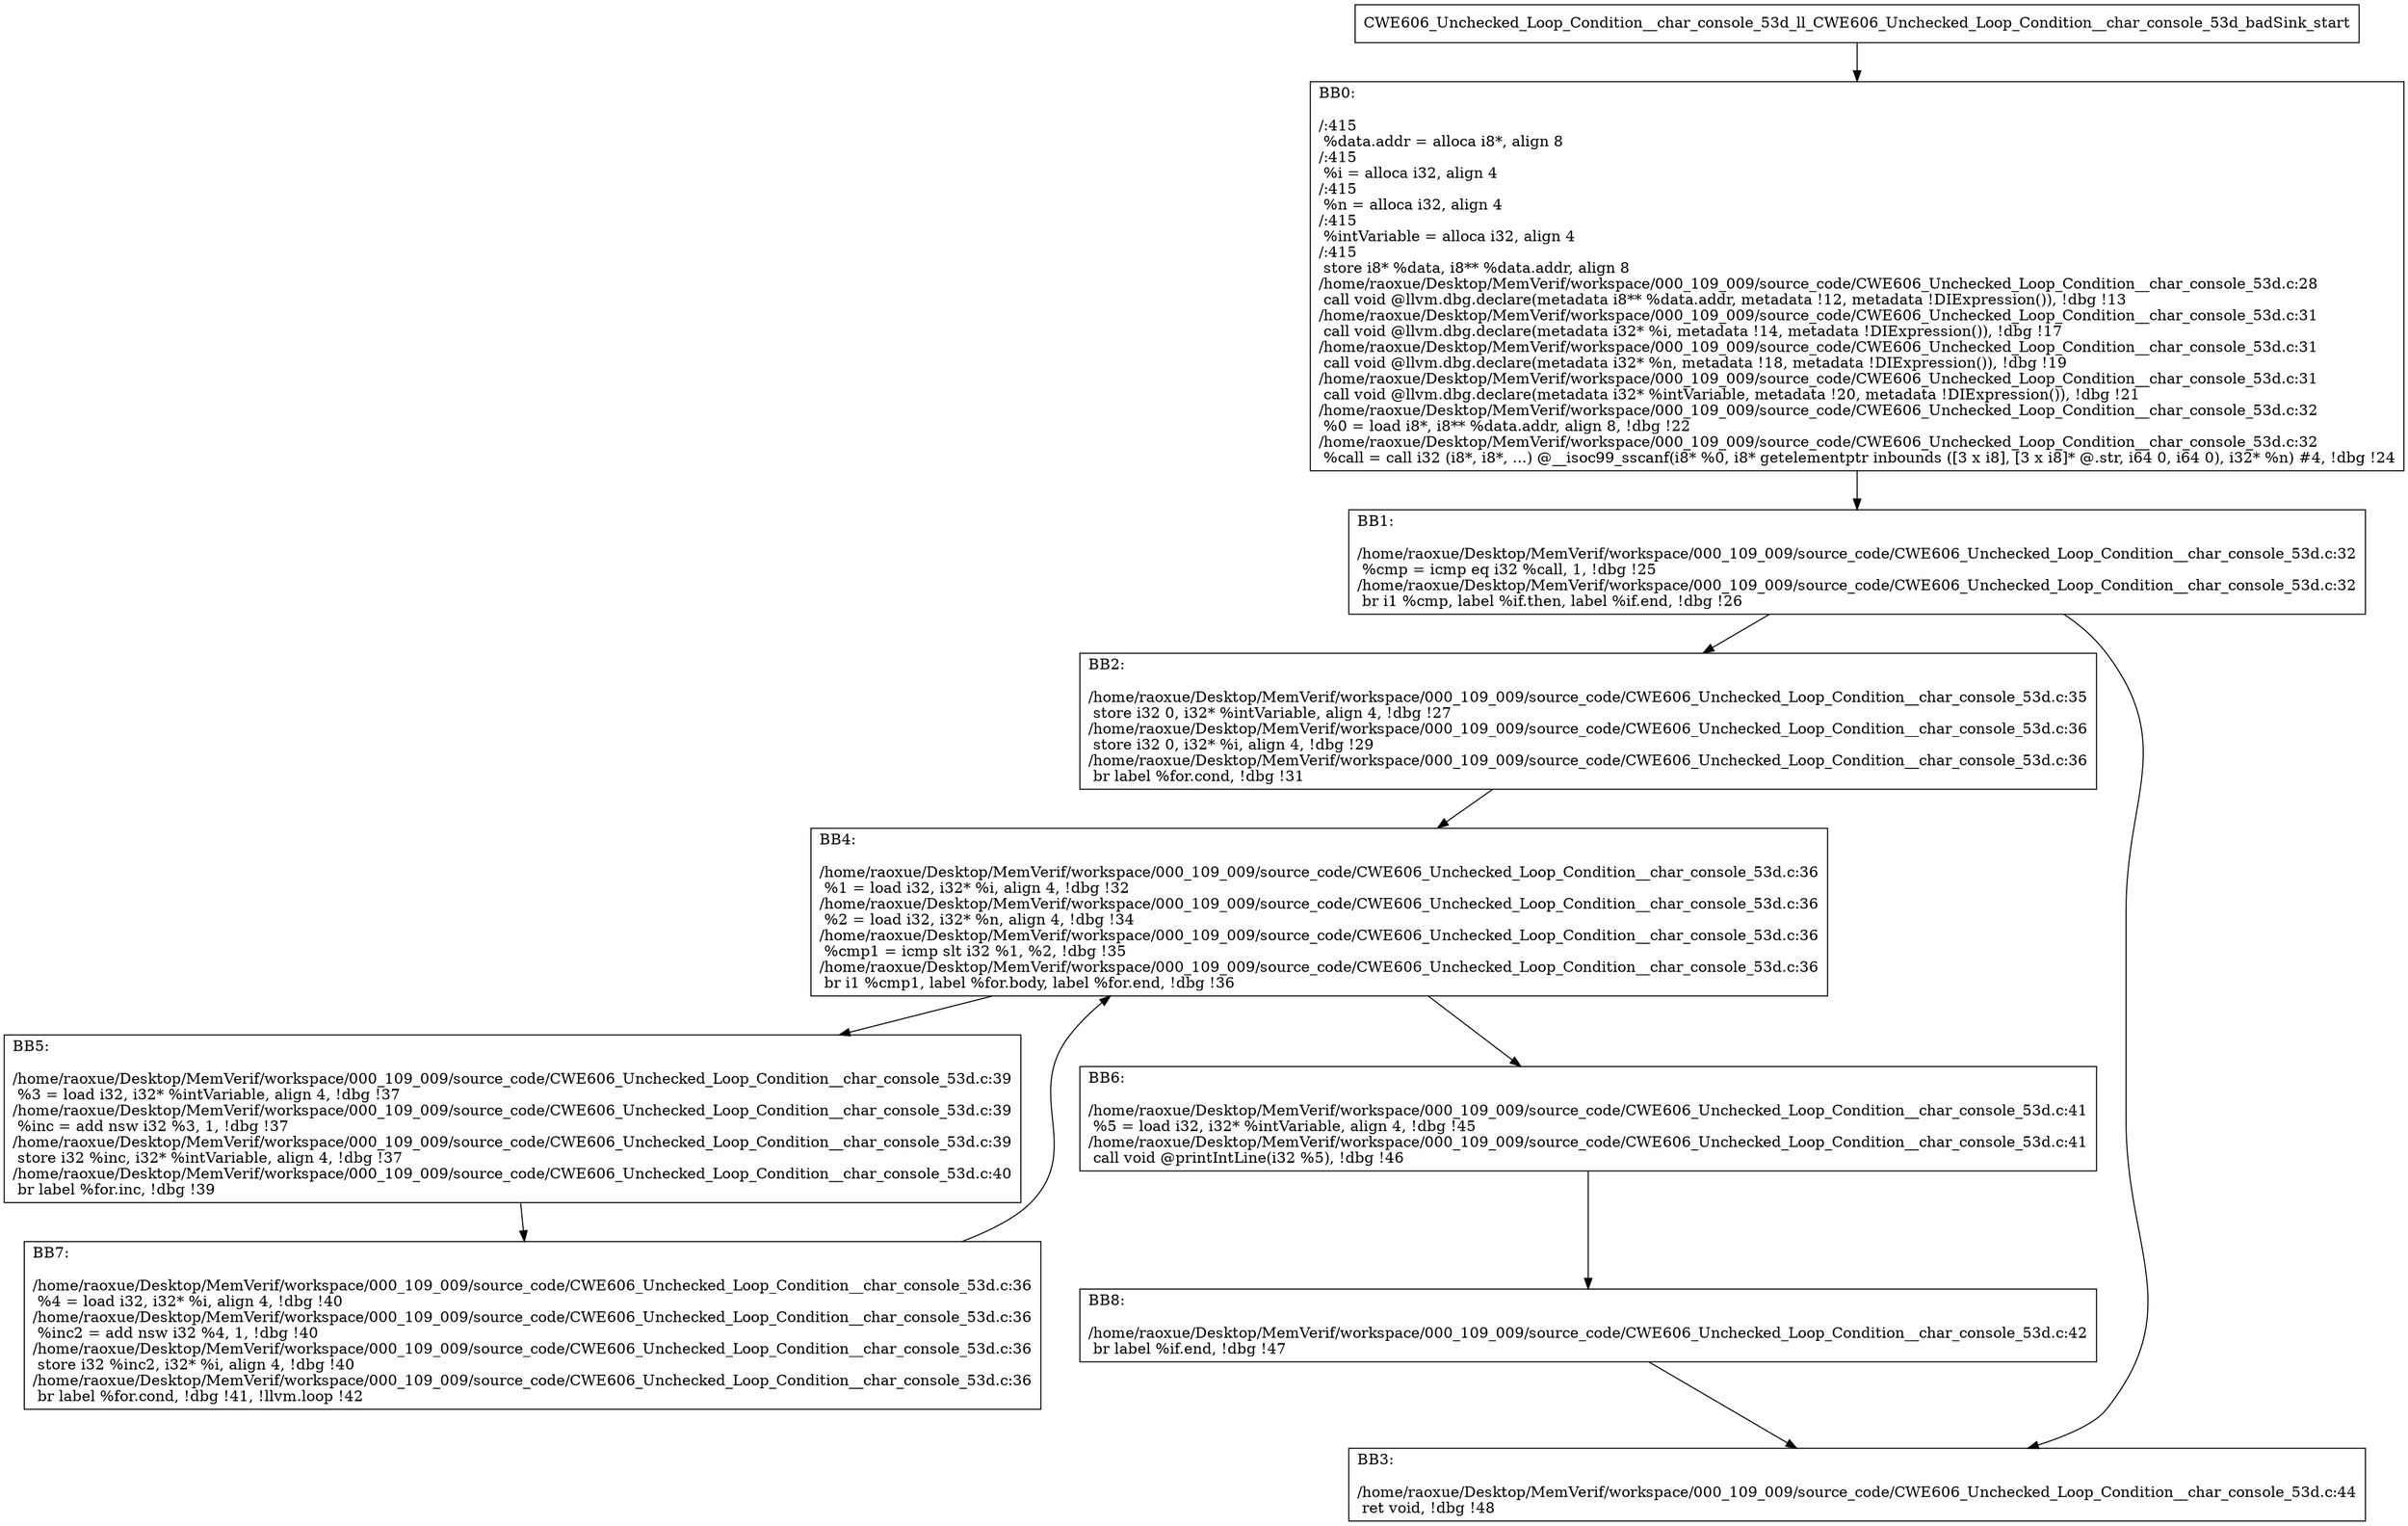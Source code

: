 digraph "CFG for'CWE606_Unchecked_Loop_Condition__char_console_53d_ll_CWE606_Unchecked_Loop_Condition__char_console_53d_badSink' function" {
	BBCWE606_Unchecked_Loop_Condition__char_console_53d_ll_CWE606_Unchecked_Loop_Condition__char_console_53d_badSink_start[shape=record,label="{CWE606_Unchecked_Loop_Condition__char_console_53d_ll_CWE606_Unchecked_Loop_Condition__char_console_53d_badSink_start}"];
	BBCWE606_Unchecked_Loop_Condition__char_console_53d_ll_CWE606_Unchecked_Loop_Condition__char_console_53d_badSink_start-> CWE606_Unchecked_Loop_Condition__char_console_53d_ll_CWE606_Unchecked_Loop_Condition__char_console_53d_badSinkBB0;
	CWE606_Unchecked_Loop_Condition__char_console_53d_ll_CWE606_Unchecked_Loop_Condition__char_console_53d_badSinkBB0 [shape=record, label="{BB0:\l\l/:415\l
  %data.addr = alloca i8*, align 8\l
/:415\l
  %i = alloca i32, align 4\l
/:415\l
  %n = alloca i32, align 4\l
/:415\l
  %intVariable = alloca i32, align 4\l
/:415\l
  store i8* %data, i8** %data.addr, align 8\l
/home/raoxue/Desktop/MemVerif/workspace/000_109_009/source_code/CWE606_Unchecked_Loop_Condition__char_console_53d.c:28\l
  call void @llvm.dbg.declare(metadata i8** %data.addr, metadata !12, metadata !DIExpression()), !dbg !13\l
/home/raoxue/Desktop/MemVerif/workspace/000_109_009/source_code/CWE606_Unchecked_Loop_Condition__char_console_53d.c:31\l
  call void @llvm.dbg.declare(metadata i32* %i, metadata !14, metadata !DIExpression()), !dbg !17\l
/home/raoxue/Desktop/MemVerif/workspace/000_109_009/source_code/CWE606_Unchecked_Loop_Condition__char_console_53d.c:31\l
  call void @llvm.dbg.declare(metadata i32* %n, metadata !18, metadata !DIExpression()), !dbg !19\l
/home/raoxue/Desktop/MemVerif/workspace/000_109_009/source_code/CWE606_Unchecked_Loop_Condition__char_console_53d.c:31\l
  call void @llvm.dbg.declare(metadata i32* %intVariable, metadata !20, metadata !DIExpression()), !dbg !21\l
/home/raoxue/Desktop/MemVerif/workspace/000_109_009/source_code/CWE606_Unchecked_Loop_Condition__char_console_53d.c:32\l
  %0 = load i8*, i8** %data.addr, align 8, !dbg !22\l
/home/raoxue/Desktop/MemVerif/workspace/000_109_009/source_code/CWE606_Unchecked_Loop_Condition__char_console_53d.c:32\l
  %call = call i32 (i8*, i8*, ...) @__isoc99_sscanf(i8* %0, i8* getelementptr inbounds ([3 x i8], [3 x i8]* @.str, i64 0, i64 0), i32* %n) #4, !dbg !24\l
}"];
	CWE606_Unchecked_Loop_Condition__char_console_53d_ll_CWE606_Unchecked_Loop_Condition__char_console_53d_badSinkBB0-> CWE606_Unchecked_Loop_Condition__char_console_53d_ll_CWE606_Unchecked_Loop_Condition__char_console_53d_badSinkBB1;
	CWE606_Unchecked_Loop_Condition__char_console_53d_ll_CWE606_Unchecked_Loop_Condition__char_console_53d_badSinkBB1 [shape=record, label="{BB1:\l\l/home/raoxue/Desktop/MemVerif/workspace/000_109_009/source_code/CWE606_Unchecked_Loop_Condition__char_console_53d.c:32\l
  %cmp = icmp eq i32 %call, 1, !dbg !25\l
/home/raoxue/Desktop/MemVerif/workspace/000_109_009/source_code/CWE606_Unchecked_Loop_Condition__char_console_53d.c:32\l
  br i1 %cmp, label %if.then, label %if.end, !dbg !26\l
}"];
	CWE606_Unchecked_Loop_Condition__char_console_53d_ll_CWE606_Unchecked_Loop_Condition__char_console_53d_badSinkBB1-> CWE606_Unchecked_Loop_Condition__char_console_53d_ll_CWE606_Unchecked_Loop_Condition__char_console_53d_badSinkBB2;
	CWE606_Unchecked_Loop_Condition__char_console_53d_ll_CWE606_Unchecked_Loop_Condition__char_console_53d_badSinkBB1-> CWE606_Unchecked_Loop_Condition__char_console_53d_ll_CWE606_Unchecked_Loop_Condition__char_console_53d_badSinkBB3;
	CWE606_Unchecked_Loop_Condition__char_console_53d_ll_CWE606_Unchecked_Loop_Condition__char_console_53d_badSinkBB2 [shape=record, label="{BB2:\l\l/home/raoxue/Desktop/MemVerif/workspace/000_109_009/source_code/CWE606_Unchecked_Loop_Condition__char_console_53d.c:35\l
  store i32 0, i32* %intVariable, align 4, !dbg !27\l
/home/raoxue/Desktop/MemVerif/workspace/000_109_009/source_code/CWE606_Unchecked_Loop_Condition__char_console_53d.c:36\l
  store i32 0, i32* %i, align 4, !dbg !29\l
/home/raoxue/Desktop/MemVerif/workspace/000_109_009/source_code/CWE606_Unchecked_Loop_Condition__char_console_53d.c:36\l
  br label %for.cond, !dbg !31\l
}"];
	CWE606_Unchecked_Loop_Condition__char_console_53d_ll_CWE606_Unchecked_Loop_Condition__char_console_53d_badSinkBB2-> CWE606_Unchecked_Loop_Condition__char_console_53d_ll_CWE606_Unchecked_Loop_Condition__char_console_53d_badSinkBB4;
	CWE606_Unchecked_Loop_Condition__char_console_53d_ll_CWE606_Unchecked_Loop_Condition__char_console_53d_badSinkBB4 [shape=record, label="{BB4:\l\l/home/raoxue/Desktop/MemVerif/workspace/000_109_009/source_code/CWE606_Unchecked_Loop_Condition__char_console_53d.c:36\l
  %1 = load i32, i32* %i, align 4, !dbg !32\l
/home/raoxue/Desktop/MemVerif/workspace/000_109_009/source_code/CWE606_Unchecked_Loop_Condition__char_console_53d.c:36\l
  %2 = load i32, i32* %n, align 4, !dbg !34\l
/home/raoxue/Desktop/MemVerif/workspace/000_109_009/source_code/CWE606_Unchecked_Loop_Condition__char_console_53d.c:36\l
  %cmp1 = icmp slt i32 %1, %2, !dbg !35\l
/home/raoxue/Desktop/MemVerif/workspace/000_109_009/source_code/CWE606_Unchecked_Loop_Condition__char_console_53d.c:36\l
  br i1 %cmp1, label %for.body, label %for.end, !dbg !36\l
}"];
	CWE606_Unchecked_Loop_Condition__char_console_53d_ll_CWE606_Unchecked_Loop_Condition__char_console_53d_badSinkBB4-> CWE606_Unchecked_Loop_Condition__char_console_53d_ll_CWE606_Unchecked_Loop_Condition__char_console_53d_badSinkBB5;
	CWE606_Unchecked_Loop_Condition__char_console_53d_ll_CWE606_Unchecked_Loop_Condition__char_console_53d_badSinkBB4-> CWE606_Unchecked_Loop_Condition__char_console_53d_ll_CWE606_Unchecked_Loop_Condition__char_console_53d_badSinkBB6;
	CWE606_Unchecked_Loop_Condition__char_console_53d_ll_CWE606_Unchecked_Loop_Condition__char_console_53d_badSinkBB5 [shape=record, label="{BB5:\l\l/home/raoxue/Desktop/MemVerif/workspace/000_109_009/source_code/CWE606_Unchecked_Loop_Condition__char_console_53d.c:39\l
  %3 = load i32, i32* %intVariable, align 4, !dbg !37\l
/home/raoxue/Desktop/MemVerif/workspace/000_109_009/source_code/CWE606_Unchecked_Loop_Condition__char_console_53d.c:39\l
  %inc = add nsw i32 %3, 1, !dbg !37\l
/home/raoxue/Desktop/MemVerif/workspace/000_109_009/source_code/CWE606_Unchecked_Loop_Condition__char_console_53d.c:39\l
  store i32 %inc, i32* %intVariable, align 4, !dbg !37\l
/home/raoxue/Desktop/MemVerif/workspace/000_109_009/source_code/CWE606_Unchecked_Loop_Condition__char_console_53d.c:40\l
  br label %for.inc, !dbg !39\l
}"];
	CWE606_Unchecked_Loop_Condition__char_console_53d_ll_CWE606_Unchecked_Loop_Condition__char_console_53d_badSinkBB5-> CWE606_Unchecked_Loop_Condition__char_console_53d_ll_CWE606_Unchecked_Loop_Condition__char_console_53d_badSinkBB7;
	CWE606_Unchecked_Loop_Condition__char_console_53d_ll_CWE606_Unchecked_Loop_Condition__char_console_53d_badSinkBB7 [shape=record, label="{BB7:\l\l/home/raoxue/Desktop/MemVerif/workspace/000_109_009/source_code/CWE606_Unchecked_Loop_Condition__char_console_53d.c:36\l
  %4 = load i32, i32* %i, align 4, !dbg !40\l
/home/raoxue/Desktop/MemVerif/workspace/000_109_009/source_code/CWE606_Unchecked_Loop_Condition__char_console_53d.c:36\l
  %inc2 = add nsw i32 %4, 1, !dbg !40\l
/home/raoxue/Desktop/MemVerif/workspace/000_109_009/source_code/CWE606_Unchecked_Loop_Condition__char_console_53d.c:36\l
  store i32 %inc2, i32* %i, align 4, !dbg !40\l
/home/raoxue/Desktop/MemVerif/workspace/000_109_009/source_code/CWE606_Unchecked_Loop_Condition__char_console_53d.c:36\l
  br label %for.cond, !dbg !41, !llvm.loop !42\l
}"];
	CWE606_Unchecked_Loop_Condition__char_console_53d_ll_CWE606_Unchecked_Loop_Condition__char_console_53d_badSinkBB7-> CWE606_Unchecked_Loop_Condition__char_console_53d_ll_CWE606_Unchecked_Loop_Condition__char_console_53d_badSinkBB4;
	CWE606_Unchecked_Loop_Condition__char_console_53d_ll_CWE606_Unchecked_Loop_Condition__char_console_53d_badSinkBB6 [shape=record, label="{BB6:\l\l/home/raoxue/Desktop/MemVerif/workspace/000_109_009/source_code/CWE606_Unchecked_Loop_Condition__char_console_53d.c:41\l
  %5 = load i32, i32* %intVariable, align 4, !dbg !45\l
/home/raoxue/Desktop/MemVerif/workspace/000_109_009/source_code/CWE606_Unchecked_Loop_Condition__char_console_53d.c:41\l
  call void @printIntLine(i32 %5), !dbg !46\l
}"];
	CWE606_Unchecked_Loop_Condition__char_console_53d_ll_CWE606_Unchecked_Loop_Condition__char_console_53d_badSinkBB6-> CWE606_Unchecked_Loop_Condition__char_console_53d_ll_CWE606_Unchecked_Loop_Condition__char_console_53d_badSinkBB8;
	CWE606_Unchecked_Loop_Condition__char_console_53d_ll_CWE606_Unchecked_Loop_Condition__char_console_53d_badSinkBB8 [shape=record, label="{BB8:\l\l/home/raoxue/Desktop/MemVerif/workspace/000_109_009/source_code/CWE606_Unchecked_Loop_Condition__char_console_53d.c:42\l
  br label %if.end, !dbg !47\l
}"];
	CWE606_Unchecked_Loop_Condition__char_console_53d_ll_CWE606_Unchecked_Loop_Condition__char_console_53d_badSinkBB8-> CWE606_Unchecked_Loop_Condition__char_console_53d_ll_CWE606_Unchecked_Loop_Condition__char_console_53d_badSinkBB3;
	CWE606_Unchecked_Loop_Condition__char_console_53d_ll_CWE606_Unchecked_Loop_Condition__char_console_53d_badSinkBB3 [shape=record, label="{BB3:\l\l/home/raoxue/Desktop/MemVerif/workspace/000_109_009/source_code/CWE606_Unchecked_Loop_Condition__char_console_53d.c:44\l
  ret void, !dbg !48\l
}"];
}

